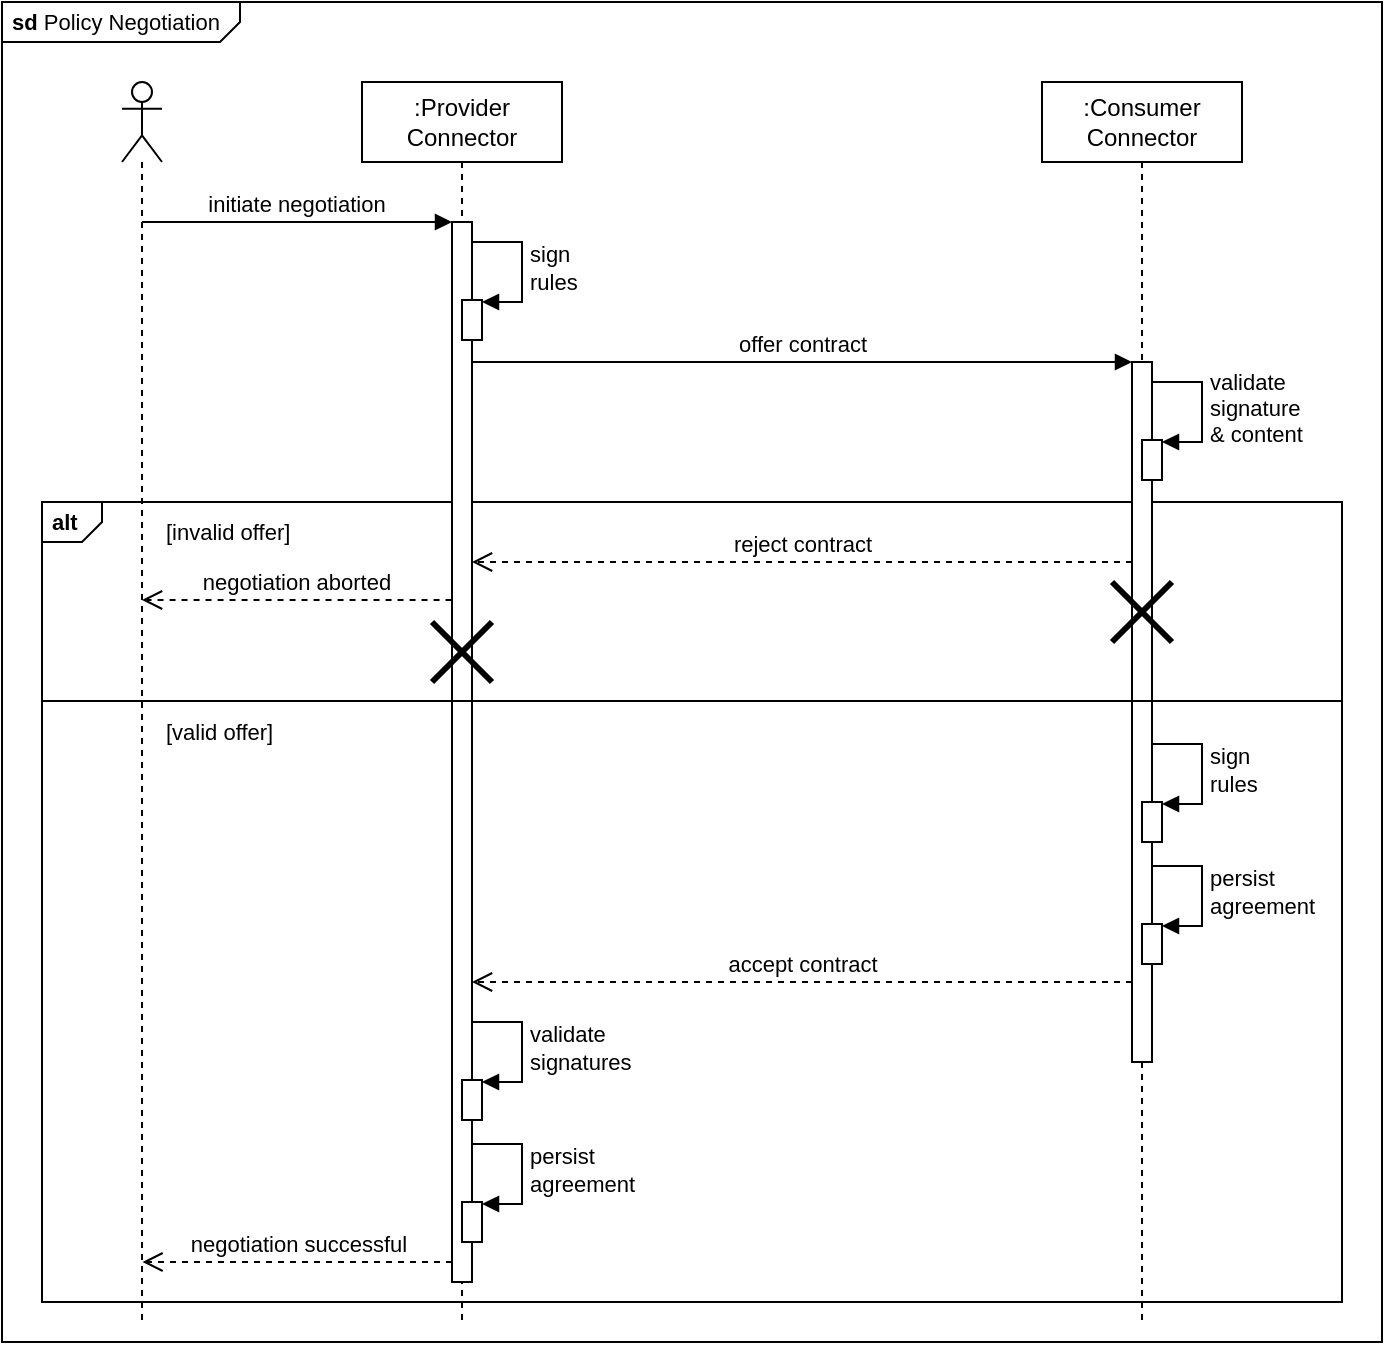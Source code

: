 <mxfile version="16.4.0" type="device"><diagram id="tE_fqfM_la-XXKDRrsFT" name="Page-1"><mxGraphModel dx="1102" dy="865" grid="1" gridSize="10" guides="1" tooltips="1" connect="1" arrows="1" fold="1" page="1" pageScale="1" pageWidth="827" pageHeight="1169" math="0" shadow="0"><root><mxCell id="0"/><mxCell id="1" parent="0"/><mxCell id="YNL5BcN-_HgcnTqoEjPw-4" value="&lt;p style=&quot;margin: 0px ; margin-top: 4px ; margin-left: 5px ; text-align: left&quot;&gt;&lt;b&gt;sd&lt;/b&gt;  Policy Negotiation&lt;/p&gt;" style="html=1;shape=mxgraph.sysml.package;overflow=fill;labelX=119.69;align=left;spacingLeft=5;verticalAlign=top;spacingTop=-3;fontSize=11;fillColor=none;" parent="1" vertex="1"><mxGeometry y="40" width="690" height="670" as="geometry"/></mxCell><mxCell id="2CtGqb5mIchs0aXOwe0z-20" value="&lt;p style=&quot;margin: 4px 0px 0px 5px ; text-align: left ; font-size: 11px&quot;&gt;&lt;b&gt;alt&amp;nbsp;&lt;/b&gt;&lt;/p&gt;" style="html=1;shape=mxgraph.sysml.package;overflow=fill;labelX=30.42;align=left;spacingLeft=5;verticalAlign=top;spacingTop=-3;gradientColor=none;fillColor=none;fontSize=11;" parent="1" vertex="1"><mxGeometry x="20" y="290" width="650" height="400" as="geometry"/></mxCell><mxCell id="2CtGqb5mIchs0aXOwe0z-1" value="" style="shape=umlLifeline;participant=umlActor;perimeter=lifelinePerimeter;whiteSpace=wrap;html=1;container=1;collapsible=0;recursiveResize=0;verticalAlign=top;spacingTop=36;outlineConnect=0;" parent="1" vertex="1"><mxGeometry x="60" y="80" width="20" height="620" as="geometry"/></mxCell><mxCell id="2CtGqb5mIchs0aXOwe0z-3" value=":Provider&lt;br&gt;Connector" style="shape=umlLifeline;perimeter=lifelinePerimeter;whiteSpace=wrap;html=1;container=1;collapsible=0;recursiveResize=0;outlineConnect=0;" parent="1" vertex="1"><mxGeometry x="180" y="80" width="100" height="620" as="geometry"/></mxCell><mxCell id="2CtGqb5mIchs0aXOwe0z-12" value="" style="html=1;points=[];perimeter=orthogonalPerimeter;" parent="2CtGqb5mIchs0aXOwe0z-3" vertex="1"><mxGeometry x="45" y="70" width="10" height="530" as="geometry"/></mxCell><mxCell id="k6yisNc5gz9uxQoMy3nS-1" value="" style="html=1;points=[];perimeter=orthogonalPerimeter;fontSize=11;fillColor=#FFFFFF;gradientColor=none;" parent="2CtGqb5mIchs0aXOwe0z-3" vertex="1"><mxGeometry x="50" y="109" width="10" height="20" as="geometry"/></mxCell><mxCell id="k6yisNc5gz9uxQoMy3nS-2" value="sign&lt;br&gt;rules" style="edgeStyle=orthogonalEdgeStyle;html=1;align=left;spacingLeft=2;endArrow=block;rounded=0;entryX=1;entryY=0;fontSize=11;" parent="2CtGqb5mIchs0aXOwe0z-3" edge="1"><mxGeometry relative="1" as="geometry"><mxPoint x="55" y="80" as="sourcePoint"/><Array as="points"><mxPoint x="80" y="80"/></Array><mxPoint x="60" y="110" as="targetPoint"/></mxGeometry></mxCell><mxCell id="k6yisNc5gz9uxQoMy3nS-7" value="" style="html=1;points=[];perimeter=orthogonalPerimeter;fontSize=11;fillColor=#FFFFFF;gradientColor=none;" parent="2CtGqb5mIchs0aXOwe0z-3" vertex="1"><mxGeometry x="50" y="499" width="10" height="20" as="geometry"/></mxCell><mxCell id="k6yisNc5gz9uxQoMy3nS-8" value="validate&lt;br&gt;signatures" style="edgeStyle=orthogonalEdgeStyle;html=1;align=left;spacingLeft=2;endArrow=block;rounded=0;entryX=1;entryY=0;fontSize=11;" parent="2CtGqb5mIchs0aXOwe0z-3" edge="1"><mxGeometry relative="1" as="geometry"><mxPoint x="55" y="470" as="sourcePoint"/><Array as="points"><mxPoint x="80" y="470"/></Array><mxPoint x="60" y="500" as="targetPoint"/></mxGeometry></mxCell><mxCell id="k6yisNc5gz9uxQoMy3nS-9" value="" style="html=1;points=[];perimeter=orthogonalPerimeter;fontSize=11;fillColor=#FFFFFF;gradientColor=none;" parent="2CtGqb5mIchs0aXOwe0z-3" vertex="1"><mxGeometry x="50" y="560" width="10" height="20" as="geometry"/></mxCell><mxCell id="k6yisNc5gz9uxQoMy3nS-10" value="persist&lt;br&gt;agreement" style="edgeStyle=orthogonalEdgeStyle;html=1;align=left;spacingLeft=2;endArrow=block;rounded=0;entryX=1;entryY=0;fontSize=11;" parent="2CtGqb5mIchs0aXOwe0z-3" edge="1"><mxGeometry relative="1" as="geometry"><mxPoint x="55" y="531" as="sourcePoint"/><Array as="points"><mxPoint x="80" y="531"/></Array><mxPoint x="60" y="561" as="targetPoint"/></mxGeometry></mxCell><mxCell id="2CtGqb5mIchs0aXOwe0z-14" value="negotiation successful" style="html=1;verticalAlign=bottom;endArrow=open;dashed=1;endSize=8;rounded=0;exitX=-0.031;exitY=0.975;exitDx=0;exitDy=0;exitPerimeter=0;" parent="2CtGqb5mIchs0aXOwe0z-3" edge="1"><mxGeometry relative="1" as="geometry"><mxPoint x="-109.761" y="590" as="targetPoint"/><mxPoint x="45.0" y="590" as="sourcePoint"/></mxGeometry></mxCell><mxCell id="2CtGqb5mIchs0aXOwe0z-4" value=":Consumer&lt;br&gt;Connector" style="shape=umlLifeline;perimeter=lifelinePerimeter;whiteSpace=wrap;html=1;container=1;collapsible=0;recursiveResize=0;outlineConnect=0;" parent="1" vertex="1"><mxGeometry x="520" y="80" width="100" height="620" as="geometry"/></mxCell><mxCell id="2CtGqb5mIchs0aXOwe0z-15" value="" style="html=1;points=[];perimeter=orthogonalPerimeter;" parent="2CtGqb5mIchs0aXOwe0z-4" vertex="1"><mxGeometry x="45" y="140" width="10" height="350" as="geometry"/></mxCell><mxCell id="YNL5BcN-_HgcnTqoEjPw-17" value="" style="html=1;points=[];perimeter=orthogonalPerimeter;fontSize=11;fillColor=#FFFFFF;gradientColor=none;" parent="2CtGqb5mIchs0aXOwe0z-4" vertex="1"><mxGeometry x="50" y="360" width="10" height="20" as="geometry"/></mxCell><mxCell id="YNL5BcN-_HgcnTqoEjPw-18" value="sign&lt;br&gt;rules" style="edgeStyle=orthogonalEdgeStyle;html=1;align=left;spacingLeft=2;endArrow=block;rounded=0;entryX=1;entryY=0;fontSize=11;" parent="2CtGqb5mIchs0aXOwe0z-4" edge="1"><mxGeometry relative="1" as="geometry"><mxPoint x="55" y="331" as="sourcePoint"/><Array as="points"><mxPoint x="80" y="331"/></Array><mxPoint x="60" y="361" as="targetPoint"/></mxGeometry></mxCell><mxCell id="k6yisNc5gz9uxQoMy3nS-3" value="" style="html=1;points=[];perimeter=orthogonalPerimeter;fontSize=11;fillColor=#FFFFFF;gradientColor=none;" parent="2CtGqb5mIchs0aXOwe0z-4" vertex="1"><mxGeometry x="50" y="179" width="10" height="20" as="geometry"/></mxCell><mxCell id="k6yisNc5gz9uxQoMy3nS-4" value="validate&lt;br&gt;signature&lt;br&gt;&amp;amp; content" style="edgeStyle=orthogonalEdgeStyle;html=1;align=left;spacingLeft=2;endArrow=block;rounded=0;entryX=1;entryY=0;fontSize=11;" parent="2CtGqb5mIchs0aXOwe0z-4" edge="1"><mxGeometry relative="1" as="geometry"><mxPoint x="55" y="150" as="sourcePoint"/><Array as="points"><mxPoint x="80" y="150"/></Array><mxPoint x="60" y="180" as="targetPoint"/></mxGeometry></mxCell><mxCell id="k6yisNc5gz9uxQoMy3nS-5" value="" style="html=1;points=[];perimeter=orthogonalPerimeter;fontSize=11;fillColor=#FFFFFF;gradientColor=none;" parent="2CtGqb5mIchs0aXOwe0z-4" vertex="1"><mxGeometry x="50" y="421" width="10" height="20" as="geometry"/></mxCell><mxCell id="k6yisNc5gz9uxQoMy3nS-6" value="persist&lt;br&gt;agreement" style="edgeStyle=orthogonalEdgeStyle;html=1;align=left;spacingLeft=2;endArrow=block;rounded=0;entryX=1;entryY=0;fontSize=11;" parent="2CtGqb5mIchs0aXOwe0z-4" edge="1"><mxGeometry relative="1" as="geometry"><mxPoint x="55" y="392" as="sourcePoint"/><Array as="points"><mxPoint x="80" y="392"/></Array><mxPoint x="60" y="422" as="targetPoint"/></mxGeometry></mxCell><mxCell id="2CtGqb5mIchs0aXOwe0z-13" value="initiate negotiation" style="html=1;verticalAlign=bottom;endArrow=block;entryX=0;entryY=0;rounded=0;" parent="1" target="2CtGqb5mIchs0aXOwe0z-12" edge="1"><mxGeometry relative="1" as="geometry"><mxPoint x="69.929" y="150.0" as="sourcePoint"/></mxGeometry></mxCell><mxCell id="2CtGqb5mIchs0aXOwe0z-16" value="offer contract" style="html=1;verticalAlign=bottom;endArrow=block;entryX=0;entryY=0;rounded=0;" parent="1" target="2CtGqb5mIchs0aXOwe0z-15" edge="1"><mxGeometry relative="1" as="geometry"><mxPoint x="235" y="220.0" as="sourcePoint"/></mxGeometry></mxCell><mxCell id="2CtGqb5mIchs0aXOwe0z-21" value="" style="endArrow=none;html=1;rounded=0;exitX=0;exitY=0.25;exitDx=0;exitDy=0;exitPerimeter=0;strokeWidth=1;entryX=1;entryY=0.25;entryDx=0;entryDy=0;entryPerimeter=0;" parent="1" edge="1"><mxGeometry width="50" height="50" relative="1" as="geometry"><mxPoint x="20" y="389.5" as="sourcePoint"/><mxPoint x="670" y="389.5" as="targetPoint"/></mxGeometry></mxCell><mxCell id="2CtGqb5mIchs0aXOwe0z-17" value="accept contract" style="html=1;verticalAlign=bottom;endArrow=open;dashed=1;endSize=8;exitX=0;exitY=0.95;rounded=0;" parent="1" edge="1"><mxGeometry relative="1" as="geometry"><mxPoint x="235" y="530.0" as="targetPoint"/><mxPoint x="565" y="530.0" as="sourcePoint"/></mxGeometry></mxCell><mxCell id="2CtGqb5mIchs0aXOwe0z-29" value="reject contract" style="html=1;verticalAlign=bottom;endArrow=open;dashed=1;endSize=8;rounded=0;fontSize=11;" parent="1" edge="1"><mxGeometry relative="1" as="geometry"><mxPoint x="565" y="320" as="sourcePoint"/><mxPoint x="235" y="320" as="targetPoint"/></mxGeometry></mxCell><mxCell id="2CtGqb5mIchs0aXOwe0z-30" value="" style="shape=umlDestroy;whiteSpace=wrap;html=1;strokeWidth=3;fontSize=11;fillColor=#FFFFFF;gradientColor=none;" parent="1" vertex="1"><mxGeometry x="555" y="330" width="30" height="30" as="geometry"/></mxCell><mxCell id="2CtGqb5mIchs0aXOwe0z-52" value="negotiation aborted" style="html=1;verticalAlign=bottom;endArrow=open;dashed=1;endSize=8;rounded=0;exitX=-0.031;exitY=0.975;exitDx=0;exitDy=0;exitPerimeter=0;" parent="1" edge="1"><mxGeometry relative="1" as="geometry"><mxPoint x="69.999" y="339.0" as="targetPoint"/><mxPoint x="224.76" y="339.0" as="sourcePoint"/></mxGeometry></mxCell><mxCell id="TY9Rv4WNxXMfEE6xXLbi-1" value="&lt;font style=&quot;font-size: 11px&quot;&gt;[invalid offer]&lt;/font&gt;" style="text;html=1;strokeColor=none;fillColor=none;align=left;verticalAlign=middle;whiteSpace=wrap;rounded=0;fontSize=11;" parent="1" vertex="1"><mxGeometry x="80" y="290" width="100" height="30" as="geometry"/></mxCell><mxCell id="TY9Rv4WNxXMfEE6xXLbi-2" value="" style="shape=umlDestroy;whiteSpace=wrap;html=1;strokeWidth=3;fontSize=11;fillColor=#FFFFFF;gradientColor=none;" parent="1" vertex="1"><mxGeometry x="215" y="350" width="30" height="30" as="geometry"/></mxCell><mxCell id="TY9Rv4WNxXMfEE6xXLbi-3" value="&lt;font style=&quot;font-size: 11px&quot;&gt;[valid offer]&lt;/font&gt;" style="text;html=1;strokeColor=none;fillColor=none;align=left;verticalAlign=middle;whiteSpace=wrap;rounded=0;fontSize=11;" parent="1" vertex="1"><mxGeometry x="80" y="390" width="100" height="30" as="geometry"/></mxCell></root></mxGraphModel></diagram></mxfile>